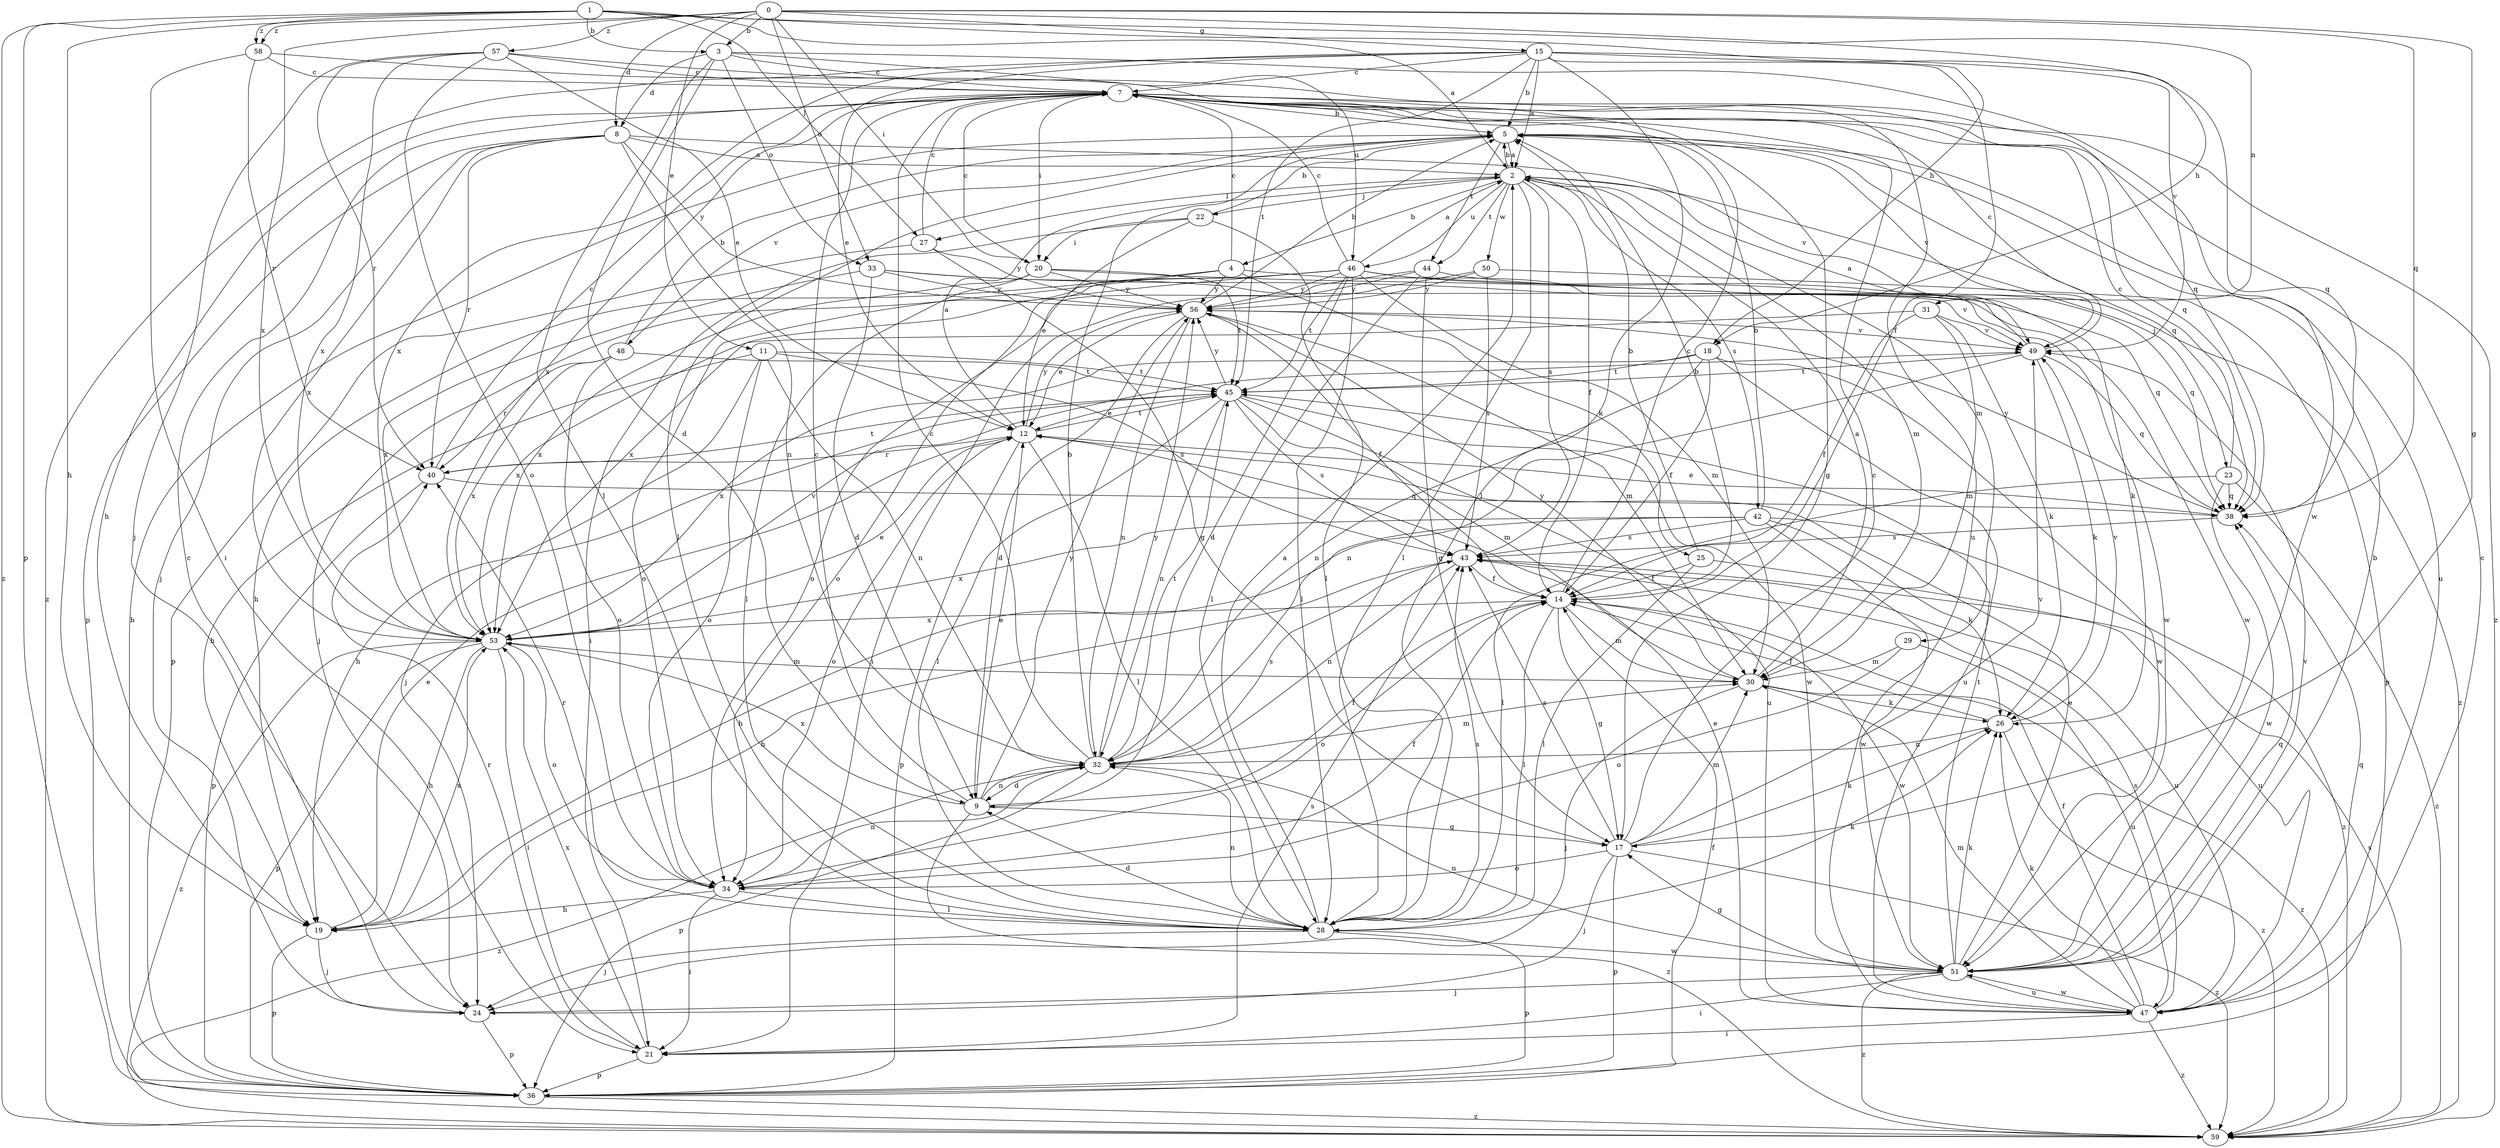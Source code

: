 strict digraph  {
0;
1;
2;
3;
4;
5;
7;
8;
9;
11;
12;
14;
15;
17;
18;
19;
20;
21;
22;
23;
24;
25;
26;
27;
28;
29;
30;
31;
32;
33;
34;
36;
38;
40;
42;
43;
44;
45;
46;
47;
48;
49;
50;
51;
53;
56;
57;
58;
59;
0 -> 3  [label=b];
0 -> 8  [label=d];
0 -> 11  [label=e];
0 -> 15  [label=g];
0 -> 17  [label=g];
0 -> 18  [label=h];
0 -> 20  [label=i];
0 -> 33  [label=o];
0 -> 38  [label=q];
0 -> 53  [label=x];
0 -> 57  [label=z];
0 -> 58  [label=z];
1 -> 2  [label=a];
1 -> 3  [label=b];
1 -> 18  [label=h];
1 -> 19  [label=h];
1 -> 27  [label=l];
1 -> 31  [label=n];
1 -> 36  [label=p];
1 -> 58  [label=z];
1 -> 59  [label=z];
2 -> 4  [label=b];
2 -> 5  [label=b];
2 -> 14  [label=f];
2 -> 22  [label=j];
2 -> 23  [label=j];
2 -> 27  [label=l];
2 -> 28  [label=l];
2 -> 29  [label=m];
2 -> 30  [label=m];
2 -> 42  [label=s];
2 -> 43  [label=s];
2 -> 44  [label=t];
2 -> 46  [label=u];
2 -> 50  [label=w];
3 -> 7  [label=c];
3 -> 8  [label=d];
3 -> 9  [label=d];
3 -> 28  [label=l];
3 -> 33  [label=o];
3 -> 46  [label=u];
3 -> 51  [label=w];
4 -> 7  [label=c];
4 -> 19  [label=h];
4 -> 25  [label=k];
4 -> 34  [label=o];
4 -> 51  [label=w];
4 -> 56  [label=y];
5 -> 2  [label=a];
5 -> 28  [label=l];
5 -> 38  [label=q];
5 -> 44  [label=t];
5 -> 47  [label=u];
5 -> 48  [label=v];
5 -> 49  [label=v];
7 -> 5  [label=b];
7 -> 17  [label=g];
7 -> 19  [label=h];
7 -> 20  [label=i];
7 -> 38  [label=q];
7 -> 53  [label=x];
7 -> 59  [label=z];
8 -> 2  [label=a];
8 -> 24  [label=j];
8 -> 32  [label=n];
8 -> 36  [label=p];
8 -> 40  [label=r];
8 -> 49  [label=v];
8 -> 53  [label=x];
8 -> 56  [label=y];
9 -> 7  [label=c];
9 -> 12  [label=e];
9 -> 14  [label=f];
9 -> 17  [label=g];
9 -> 32  [label=n];
9 -> 53  [label=x];
9 -> 56  [label=y];
9 -> 59  [label=z];
11 -> 19  [label=h];
11 -> 24  [label=j];
11 -> 32  [label=n];
11 -> 34  [label=o];
11 -> 43  [label=s];
11 -> 45  [label=t];
12 -> 2  [label=a];
12 -> 28  [label=l];
12 -> 34  [label=o];
12 -> 36  [label=p];
12 -> 40  [label=r];
12 -> 45  [label=t];
12 -> 56  [label=y];
14 -> 5  [label=b];
14 -> 7  [label=c];
14 -> 17  [label=g];
14 -> 28  [label=l];
14 -> 30  [label=m];
14 -> 34  [label=o];
14 -> 51  [label=w];
14 -> 53  [label=x];
15 -> 2  [label=a];
15 -> 5  [label=b];
15 -> 7  [label=c];
15 -> 12  [label=e];
15 -> 14  [label=f];
15 -> 28  [label=l];
15 -> 38  [label=q];
15 -> 45  [label=t];
15 -> 49  [label=v];
15 -> 53  [label=x];
15 -> 59  [label=z];
17 -> 7  [label=c];
17 -> 24  [label=j];
17 -> 26  [label=k];
17 -> 30  [label=m];
17 -> 34  [label=o];
17 -> 36  [label=p];
17 -> 43  [label=s];
17 -> 49  [label=v];
17 -> 59  [label=z];
18 -> 14  [label=f];
18 -> 32  [label=n];
18 -> 45  [label=t];
18 -> 47  [label=u];
18 -> 51  [label=w];
18 -> 53  [label=x];
19 -> 12  [label=e];
19 -> 24  [label=j];
19 -> 36  [label=p];
19 -> 53  [label=x];
20 -> 7  [label=c];
20 -> 28  [label=l];
20 -> 38  [label=q];
20 -> 45  [label=t];
20 -> 53  [label=x];
20 -> 56  [label=y];
21 -> 36  [label=p];
21 -> 40  [label=r];
21 -> 43  [label=s];
21 -> 53  [label=x];
22 -> 5  [label=b];
22 -> 12  [label=e];
22 -> 20  [label=i];
22 -> 21  [label=i];
22 -> 28  [label=l];
23 -> 7  [label=c];
23 -> 28  [label=l];
23 -> 38  [label=q];
23 -> 51  [label=w];
23 -> 59  [label=z];
24 -> 7  [label=c];
24 -> 36  [label=p];
25 -> 5  [label=b];
25 -> 14  [label=f];
25 -> 28  [label=l];
25 -> 47  [label=u];
26 -> 14  [label=f];
26 -> 32  [label=n];
26 -> 49  [label=v];
26 -> 59  [label=z];
27 -> 7  [label=c];
27 -> 17  [label=g];
27 -> 36  [label=p];
27 -> 56  [label=y];
28 -> 2  [label=a];
28 -> 9  [label=d];
28 -> 24  [label=j];
28 -> 26  [label=k];
28 -> 32  [label=n];
28 -> 36  [label=p];
28 -> 40  [label=r];
28 -> 43  [label=s];
28 -> 51  [label=w];
29 -> 30  [label=m];
29 -> 34  [label=o];
29 -> 47  [label=u];
30 -> 2  [label=a];
30 -> 24  [label=j];
30 -> 26  [label=k];
30 -> 56  [label=y];
30 -> 59  [label=z];
31 -> 14  [label=f];
31 -> 26  [label=k];
31 -> 30  [label=m];
31 -> 49  [label=v];
31 -> 53  [label=x];
32 -> 5  [label=b];
32 -> 7  [label=c];
32 -> 9  [label=d];
32 -> 30  [label=m];
32 -> 36  [label=p];
32 -> 43  [label=s];
32 -> 45  [label=t];
32 -> 56  [label=y];
32 -> 59  [label=z];
33 -> 9  [label=d];
33 -> 49  [label=v];
33 -> 51  [label=w];
33 -> 53  [label=x];
33 -> 56  [label=y];
34 -> 14  [label=f];
34 -> 19  [label=h];
34 -> 21  [label=i];
34 -> 28  [label=l];
34 -> 32  [label=n];
36 -> 5  [label=b];
36 -> 14  [label=f];
36 -> 59  [label=z];
38 -> 12  [label=e];
38 -> 43  [label=s];
38 -> 56  [label=y];
40 -> 7  [label=c];
40 -> 36  [label=p];
40 -> 38  [label=q];
40 -> 45  [label=t];
42 -> 5  [label=b];
42 -> 19  [label=h];
42 -> 26  [label=k];
42 -> 43  [label=s];
42 -> 51  [label=w];
42 -> 53  [label=x];
42 -> 59  [label=z];
43 -> 14  [label=f];
43 -> 19  [label=h];
43 -> 32  [label=n];
43 -> 47  [label=u];
44 -> 17  [label=g];
44 -> 28  [label=l];
44 -> 34  [label=o];
44 -> 56  [label=y];
44 -> 59  [label=z];
45 -> 12  [label=e];
45 -> 19  [label=h];
45 -> 28  [label=l];
45 -> 30  [label=m];
45 -> 32  [label=n];
45 -> 43  [label=s];
45 -> 47  [label=u];
45 -> 51  [label=w];
45 -> 56  [label=y];
46 -> 2  [label=a];
46 -> 7  [label=c];
46 -> 9  [label=d];
46 -> 24  [label=j];
46 -> 26  [label=k];
46 -> 28  [label=l];
46 -> 30  [label=m];
46 -> 34  [label=o];
46 -> 38  [label=q];
46 -> 45  [label=t];
46 -> 53  [label=x];
46 -> 56  [label=y];
47 -> 7  [label=c];
47 -> 12  [label=e];
47 -> 14  [label=f];
47 -> 21  [label=i];
47 -> 26  [label=k];
47 -> 30  [label=m];
47 -> 38  [label=q];
47 -> 43  [label=s];
47 -> 51  [label=w];
47 -> 59  [label=z];
48 -> 5  [label=b];
48 -> 34  [label=o];
48 -> 40  [label=r];
48 -> 45  [label=t];
48 -> 53  [label=x];
49 -> 2  [label=a];
49 -> 7  [label=c];
49 -> 26  [label=k];
49 -> 32  [label=n];
49 -> 38  [label=q];
49 -> 45  [label=t];
50 -> 21  [label=i];
50 -> 36  [label=p];
50 -> 43  [label=s];
50 -> 56  [label=y];
51 -> 5  [label=b];
51 -> 12  [label=e];
51 -> 17  [label=g];
51 -> 21  [label=i];
51 -> 24  [label=j];
51 -> 26  [label=k];
51 -> 32  [label=n];
51 -> 38  [label=q];
51 -> 45  [label=t];
51 -> 47  [label=u];
51 -> 49  [label=v];
51 -> 59  [label=z];
53 -> 12  [label=e];
53 -> 19  [label=h];
53 -> 21  [label=i];
53 -> 30  [label=m];
53 -> 34  [label=o];
53 -> 36  [label=p];
53 -> 49  [label=v];
53 -> 59  [label=z];
56 -> 5  [label=b];
56 -> 9  [label=d];
56 -> 12  [label=e];
56 -> 14  [label=f];
56 -> 30  [label=m];
56 -> 32  [label=n];
56 -> 49  [label=v];
57 -> 7  [label=c];
57 -> 12  [label=e];
57 -> 24  [label=j];
57 -> 34  [label=o];
57 -> 38  [label=q];
57 -> 40  [label=r];
57 -> 53  [label=x];
58 -> 7  [label=c];
58 -> 21  [label=i];
58 -> 40  [label=r];
58 -> 47  [label=u];
59 -> 43  [label=s];
}
